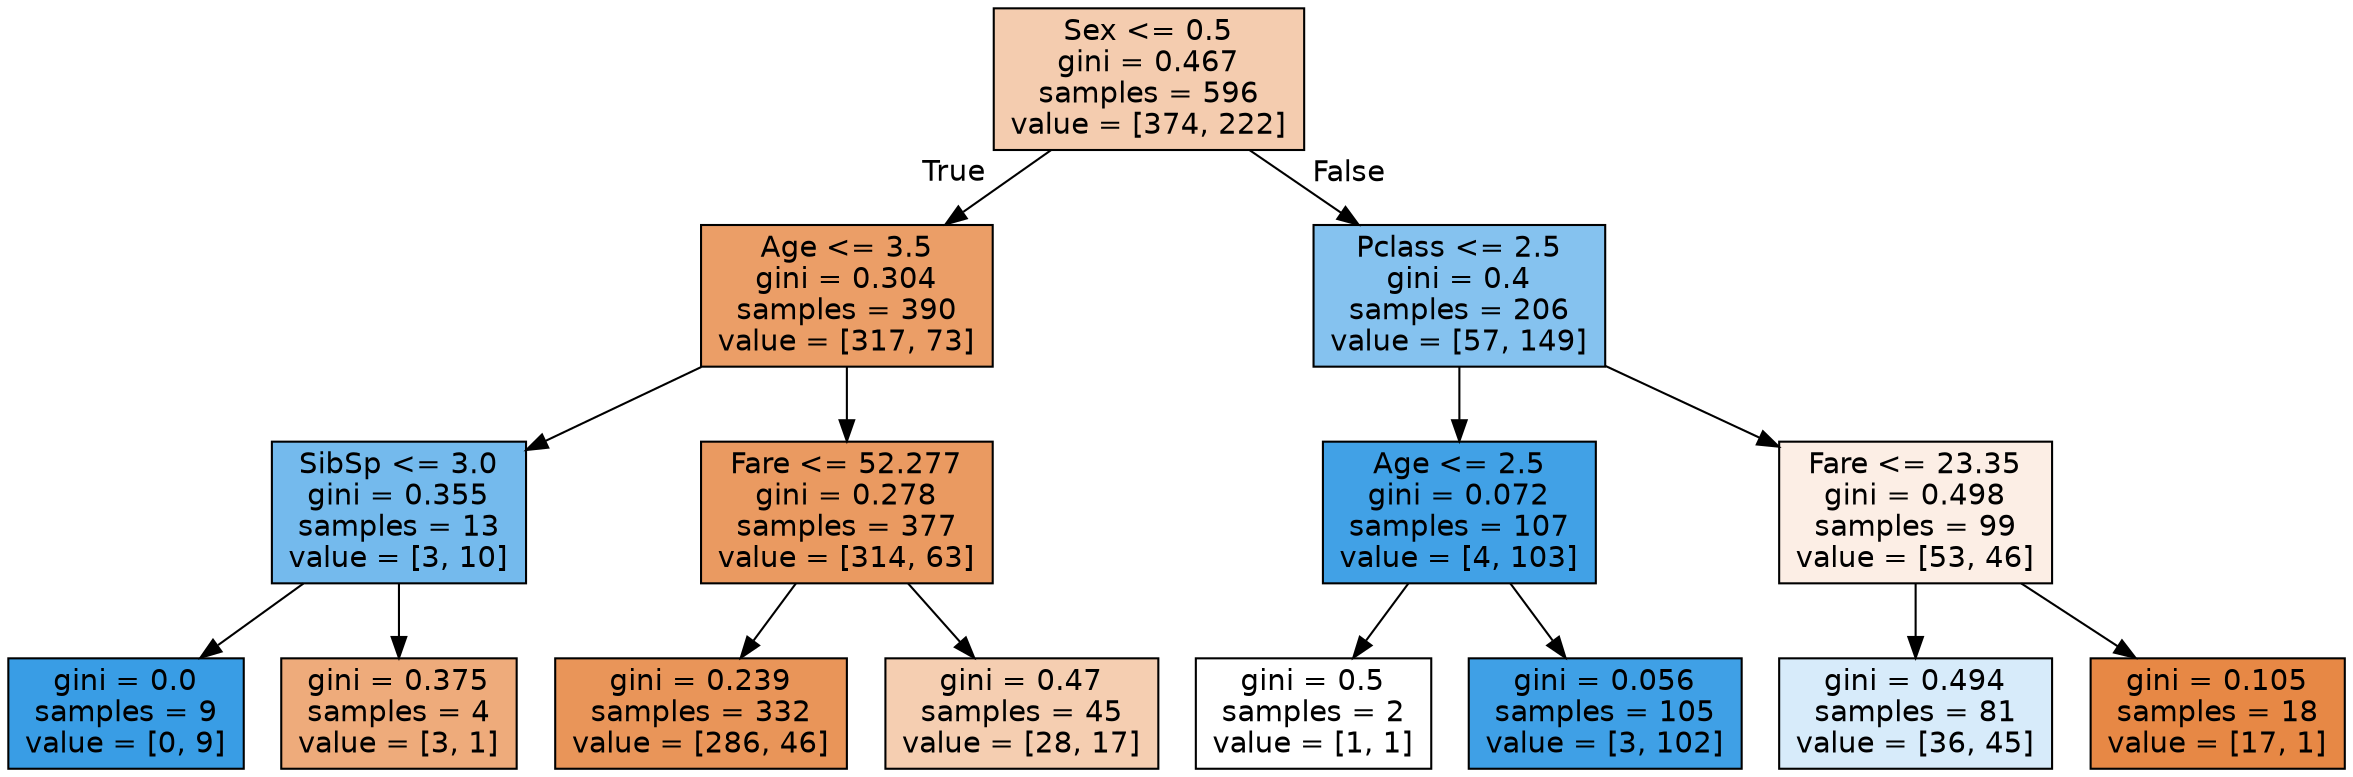 digraph Tree {
node [shape=box, style="filled", color="black", fontname="helvetica"] ;
edge [fontname="helvetica"] ;
0 [label="Sex <= 0.5\ngini = 0.467\nsamples = 596\nvalue = [374, 222]", fillcolor="#f4ccaf"] ;
1 [label="Age <= 3.5\ngini = 0.304\nsamples = 390\nvalue = [317, 73]", fillcolor="#eb9e67"] ;
0 -> 1 [labeldistance=2.5, labelangle=45, headlabel="True"] ;
2 [label="SibSp <= 3.0\ngini = 0.355\nsamples = 13\nvalue = [3, 10]", fillcolor="#74baed"] ;
1 -> 2 ;
3 [label="gini = 0.0\nsamples = 9\nvalue = [0, 9]", fillcolor="#399de5"] ;
2 -> 3 ;
4 [label="gini = 0.375\nsamples = 4\nvalue = [3, 1]", fillcolor="#eeab7b"] ;
2 -> 4 ;
5 [label="Fare <= 52.277\ngini = 0.278\nsamples = 377\nvalue = [314, 63]", fillcolor="#ea9a61"] ;
1 -> 5 ;
6 [label="gini = 0.239\nsamples = 332\nvalue = [286, 46]", fillcolor="#e99559"] ;
5 -> 6 ;
7 [label="gini = 0.47\nsamples = 45\nvalue = [28, 17]", fillcolor="#f5ceb1"] ;
5 -> 7 ;
8 [label="Pclass <= 2.5\ngini = 0.4\nsamples = 206\nvalue = [57, 149]", fillcolor="#85c2ef"] ;
0 -> 8 [labeldistance=2.5, labelangle=-45, headlabel="False"] ;
9 [label="Age <= 2.5\ngini = 0.072\nsamples = 107\nvalue = [4, 103]", fillcolor="#41a1e6"] ;
8 -> 9 ;
10 [label="gini = 0.5\nsamples = 2\nvalue = [1, 1]", fillcolor="#ffffff"] ;
9 -> 10 ;
11 [label="gini = 0.056\nsamples = 105\nvalue = [3, 102]", fillcolor="#3fa0e6"] ;
9 -> 11 ;
12 [label="Fare <= 23.35\ngini = 0.498\nsamples = 99\nvalue = [53, 46]", fillcolor="#fceee5"] ;
8 -> 12 ;
13 [label="gini = 0.494\nsamples = 81\nvalue = [36, 45]", fillcolor="#d7ebfa"] ;
12 -> 13 ;
14 [label="gini = 0.105\nsamples = 18\nvalue = [17, 1]", fillcolor="#e78845"] ;
12 -> 14 ;
}